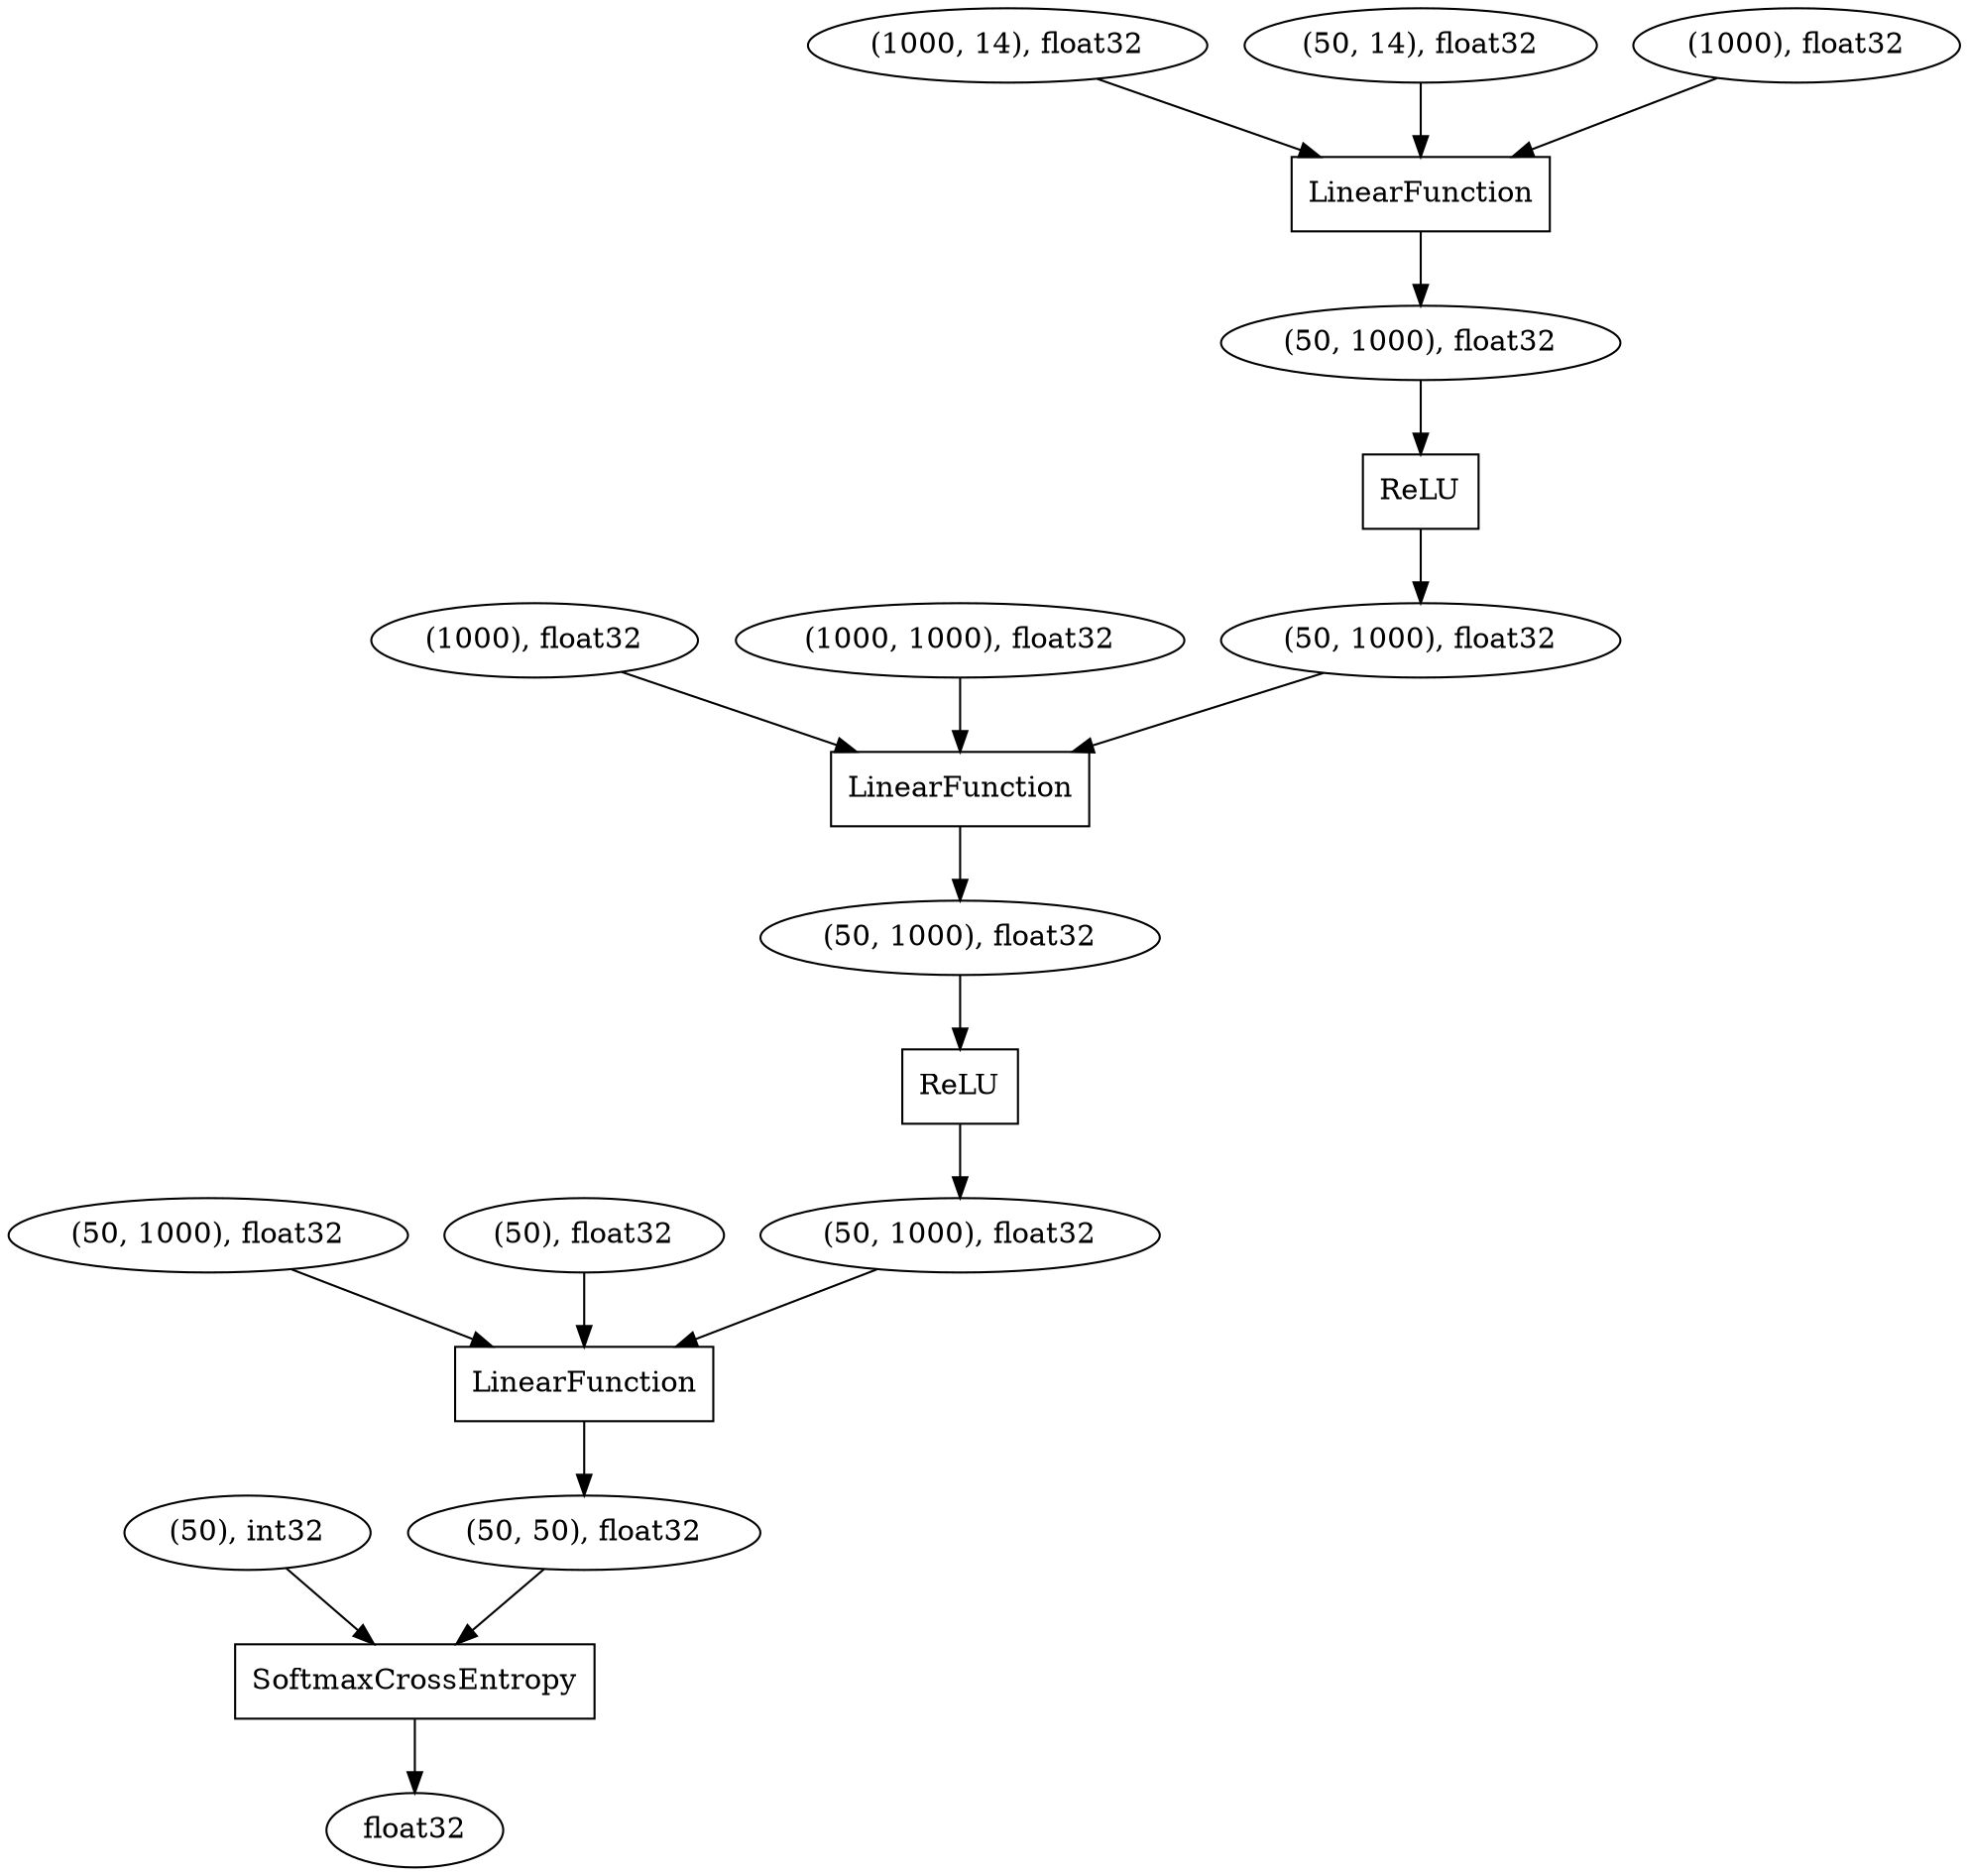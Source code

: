 digraph graphname{140606659991952 [shape="box",label="LinearFunction"];140606660038160 [shape="box",label="SoftmaxCrossEntropy"];140606659992144 [shape="box",label="ReLU"];140606659990608 [shape="oval",label="(50, 1000), float32"];140606659992080 [shape="box",label="LinearFunction"];140606660037776 [shape="oval",label="(50, 1000), float32"];140606659992656 [shape="oval",label="(1000), float32"];140606659992784 [shape="oval",label="(50, 1000), float32"];140606659991504 [shape="oval",label="(50, 1000), float32"];140606659992848 [shape="oval",label="(50), float32"];140606659992592 [shape="oval",label="(1000, 1000), float32"];140606659992400 [shape="oval",label="(1000, 14), float32"];140606659991888 [shape="oval",label="(50), int32"];140606660038288 [shape="oval",label="(50, 50), float32"];140606660038032 [shape="box",label="LinearFunction"];140606953662928 [shape="oval",label="(50, 14), float32"];140606659992464 [shape="oval",label="(1000), float32"];140606659990992 [shape="oval",label="(50, 1000), float32"];140606659990672 [shape="box",label="ReLU"];140606659650384 [shape="oval",label="float32"];140606659992144 -> 140606659990992;140606660038160 -> 140606659650384;140606659992592 -> 140606659992080;140606659992400 -> 140606659991952;140606660038288 -> 140606660038160;140606659990608 -> 140606659990672;140606659992784 -> 140606660038032;140606659992464 -> 140606659991952;140606659991504 -> 140606659992144;140606659990672 -> 140606660037776;140606660038032 -> 140606660038288;140606659992080 -> 140606659990608;140606659991952 -> 140606659991504;140606659992848 -> 140606660038032;140606659991888 -> 140606660038160;140606659990992 -> 140606659992080;140606659992656 -> 140606659992080;140606660037776 -> 140606660038032;140606953662928 -> 140606659991952;}